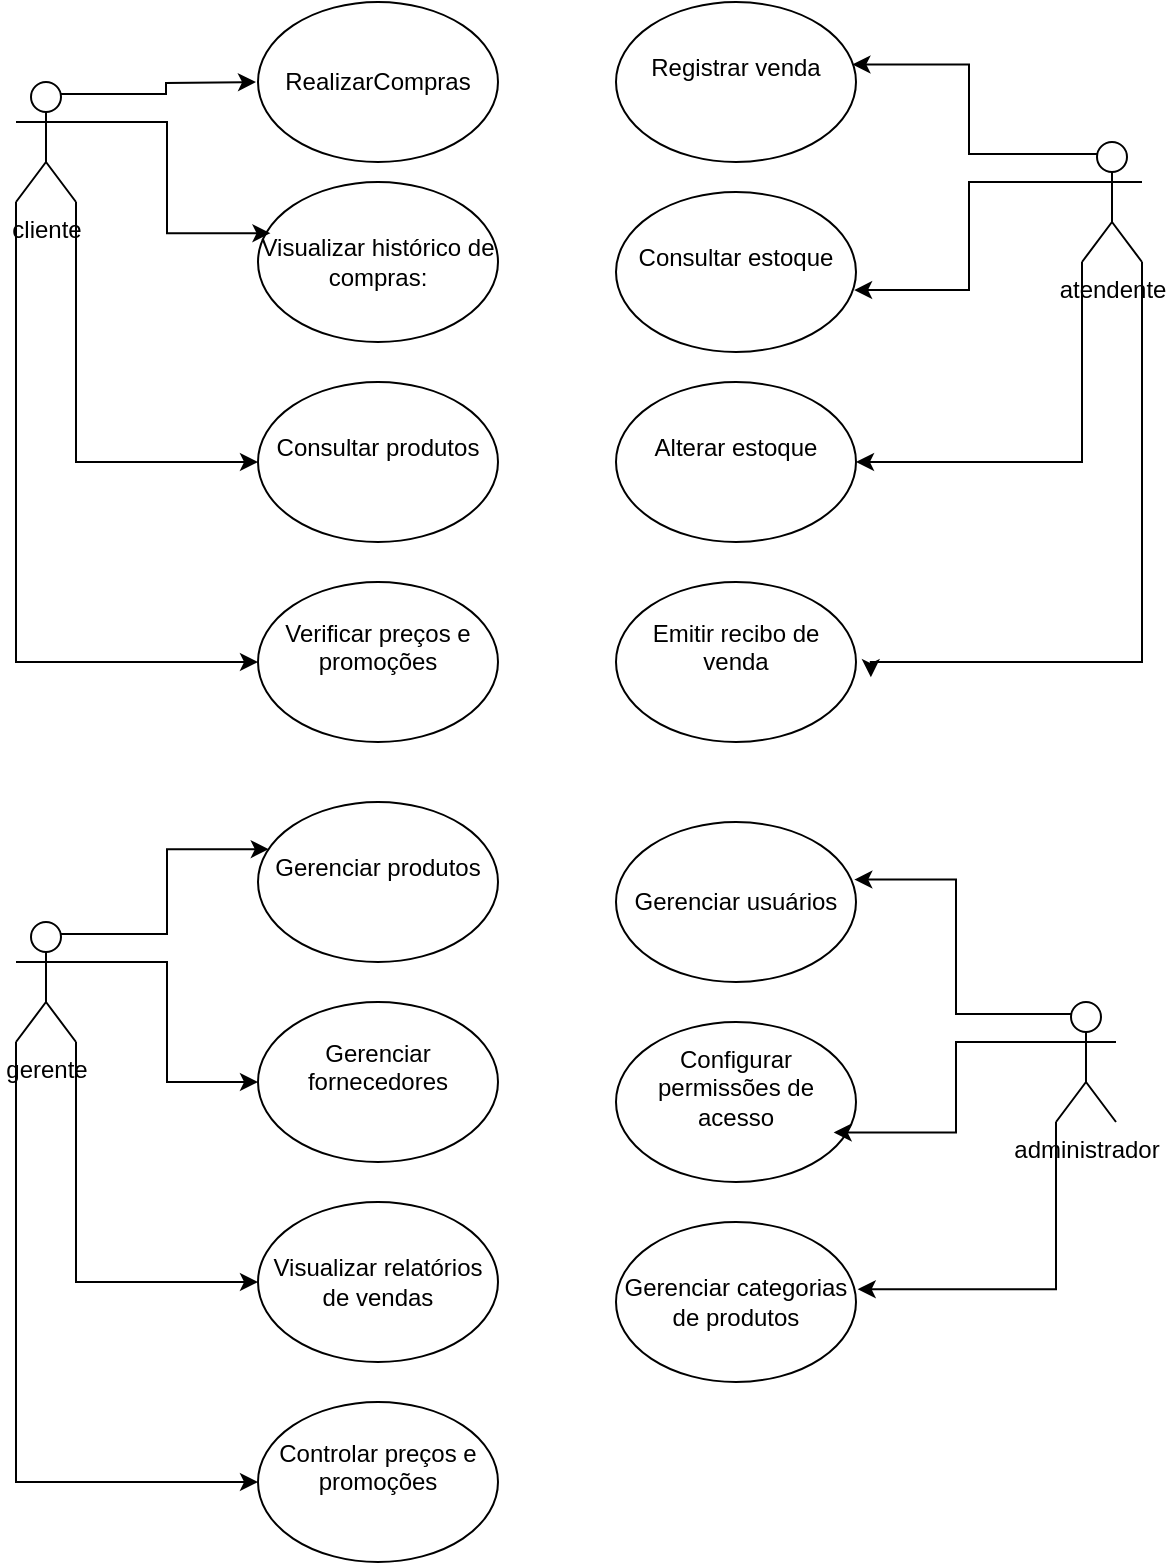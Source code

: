 <mxfile version="26.2.3">
  <diagram name="Página-1" id="ga3hB0nQK63hGSxFDddk">
    <mxGraphModel dx="1036" dy="540" grid="1" gridSize="10" guides="1" tooltips="1" connect="1" arrows="1" fold="1" page="1" pageScale="1" pageWidth="827" pageHeight="1169" math="0" shadow="0">
      <root>
        <mxCell id="0" />
        <mxCell id="1" parent="0" />
        <mxCell id="v4u8uPPfTIaffoMTpdLt-9" style="edgeStyle=orthogonalEdgeStyle;rounded=0;orthogonalLoop=1;jettySize=auto;html=1;exitX=0.75;exitY=0.1;exitDx=0;exitDy=0;exitPerimeter=0;" edge="1" parent="1" source="v4u8uPPfTIaffoMTpdLt-1">
          <mxGeometry relative="1" as="geometry">
            <mxPoint x="150" y="60" as="targetPoint" />
          </mxGeometry>
        </mxCell>
        <mxCell id="v4u8uPPfTIaffoMTpdLt-11" style="edgeStyle=orthogonalEdgeStyle;rounded=0;orthogonalLoop=1;jettySize=auto;html=1;exitX=1;exitY=1;exitDx=0;exitDy=0;exitPerimeter=0;entryX=0;entryY=0.5;entryDx=0;entryDy=0;" edge="1" parent="1" source="v4u8uPPfTIaffoMTpdLt-1" target="v4u8uPPfTIaffoMTpdLt-7">
          <mxGeometry relative="1" as="geometry" />
        </mxCell>
        <mxCell id="v4u8uPPfTIaffoMTpdLt-12" style="edgeStyle=orthogonalEdgeStyle;rounded=0;orthogonalLoop=1;jettySize=auto;html=1;exitX=0;exitY=1;exitDx=0;exitDy=0;exitPerimeter=0;entryX=0;entryY=0.5;entryDx=0;entryDy=0;" edge="1" parent="1" source="v4u8uPPfTIaffoMTpdLt-1" target="v4u8uPPfTIaffoMTpdLt-8">
          <mxGeometry relative="1" as="geometry" />
        </mxCell>
        <mxCell id="v4u8uPPfTIaffoMTpdLt-1" value="cliente" style="shape=umlActor;verticalLabelPosition=bottom;verticalAlign=top;html=1;outlineConnect=0;" vertex="1" parent="1">
          <mxGeometry x="30" y="60" width="30" height="60" as="geometry" />
        </mxCell>
        <mxCell id="v4u8uPPfTIaffoMTpdLt-19" style="edgeStyle=orthogonalEdgeStyle;rounded=0;orthogonalLoop=1;jettySize=auto;html=1;exitX=0;exitY=1;exitDx=0;exitDy=0;exitPerimeter=0;entryX=1;entryY=0.5;entryDx=0;entryDy=0;" edge="1" parent="1" source="v4u8uPPfTIaffoMTpdLt-2" target="v4u8uPPfTIaffoMTpdLt-15">
          <mxGeometry relative="1" as="geometry" />
        </mxCell>
        <mxCell id="v4u8uPPfTIaffoMTpdLt-20" style="edgeStyle=orthogonalEdgeStyle;rounded=0;orthogonalLoop=1;jettySize=auto;html=1;exitX=1;exitY=1;exitDx=0;exitDy=0;exitPerimeter=0;entryX=1.062;entryY=0.595;entryDx=0;entryDy=0;entryPerimeter=0;" edge="1" parent="1" source="v4u8uPPfTIaffoMTpdLt-2" target="v4u8uPPfTIaffoMTpdLt-16">
          <mxGeometry relative="1" as="geometry">
            <mxPoint x="452" y="350" as="targetPoint" />
            <Array as="points">
              <mxPoint x="593" y="350" />
              <mxPoint x="457" y="350" />
            </Array>
          </mxGeometry>
        </mxCell>
        <mxCell id="v4u8uPPfTIaffoMTpdLt-2" value="atendente" style="shape=umlActor;verticalLabelPosition=bottom;verticalAlign=top;html=1;outlineConnect=0;" vertex="1" parent="1">
          <mxGeometry x="563" y="90" width="30" height="60" as="geometry" />
        </mxCell>
        <mxCell id="v4u8uPPfTIaffoMTpdLt-26" style="edgeStyle=orthogonalEdgeStyle;rounded=0;orthogonalLoop=1;jettySize=auto;html=1;exitX=1;exitY=0.333;exitDx=0;exitDy=0;exitPerimeter=0;entryX=0;entryY=0.5;entryDx=0;entryDy=0;" edge="1" parent="1" source="v4u8uPPfTIaffoMTpdLt-3" target="v4u8uPPfTIaffoMTpdLt-22">
          <mxGeometry relative="1" as="geometry" />
        </mxCell>
        <mxCell id="v4u8uPPfTIaffoMTpdLt-27" style="edgeStyle=orthogonalEdgeStyle;rounded=0;orthogonalLoop=1;jettySize=auto;html=1;exitX=1;exitY=1;exitDx=0;exitDy=0;exitPerimeter=0;entryX=0;entryY=0.5;entryDx=0;entryDy=0;" edge="1" parent="1" source="v4u8uPPfTIaffoMTpdLt-3" target="v4u8uPPfTIaffoMTpdLt-23">
          <mxGeometry relative="1" as="geometry" />
        </mxCell>
        <mxCell id="v4u8uPPfTIaffoMTpdLt-28" style="edgeStyle=orthogonalEdgeStyle;rounded=0;orthogonalLoop=1;jettySize=auto;html=1;exitX=0;exitY=1;exitDx=0;exitDy=0;exitPerimeter=0;entryX=0;entryY=0.5;entryDx=0;entryDy=0;" edge="1" parent="1" source="v4u8uPPfTIaffoMTpdLt-3" target="v4u8uPPfTIaffoMTpdLt-24">
          <mxGeometry relative="1" as="geometry" />
        </mxCell>
        <mxCell id="v4u8uPPfTIaffoMTpdLt-3" value="gerente" style="shape=umlActor;verticalLabelPosition=bottom;verticalAlign=top;html=1;outlineConnect=0;" vertex="1" parent="1">
          <mxGeometry x="30" y="480" width="30" height="60" as="geometry" />
        </mxCell>
        <mxCell id="v4u8uPPfTIaffoMTpdLt-34" style="edgeStyle=orthogonalEdgeStyle;rounded=0;orthogonalLoop=1;jettySize=auto;html=1;exitX=0;exitY=1;exitDx=0;exitDy=0;exitPerimeter=0;entryX=1.007;entryY=0.42;entryDx=0;entryDy=0;entryPerimeter=0;" edge="1" parent="1" source="v4u8uPPfTIaffoMTpdLt-4" target="v4u8uPPfTIaffoMTpdLt-31">
          <mxGeometry relative="1" as="geometry" />
        </mxCell>
        <mxCell id="v4u8uPPfTIaffoMTpdLt-4" value="administrador" style="shape=umlActor;verticalLabelPosition=bottom;verticalAlign=top;html=1;outlineConnect=0;" vertex="1" parent="1">
          <mxGeometry x="550" y="520" width="30" height="60" as="geometry" />
        </mxCell>
        <mxCell id="v4u8uPPfTIaffoMTpdLt-5" value="RealizarCompras" style="ellipse;whiteSpace=wrap;html=1;" vertex="1" parent="1">
          <mxGeometry x="151" y="20" width="120" height="80" as="geometry" />
        </mxCell>
        <mxCell id="v4u8uPPfTIaffoMTpdLt-6" value="&lt;br&gt;&lt;span style=&quot;&quot; data-end=&quot;666&quot; data-start=&quot;631&quot;&gt;Visualizar histórico de compras&lt;/span&gt;:&lt;div&gt;&lt;br/&gt;&lt;/div&gt;" style="ellipse;whiteSpace=wrap;html=1;" vertex="1" parent="1">
          <mxGeometry x="151" y="110" width="120" height="80" as="geometry" />
        </mxCell>
        <mxCell id="v4u8uPPfTIaffoMTpdLt-7" value="&#xa;Consultar produtos&#xa;&#xa;" style="ellipse;whiteSpace=wrap;html=1;" vertex="1" parent="1">
          <mxGeometry x="151" y="210" width="120" height="80" as="geometry" />
        </mxCell>
        <mxCell id="v4u8uPPfTIaffoMTpdLt-8" value="&#xa;Verificar preços e promoções&#xa;&#xa;" style="ellipse;whiteSpace=wrap;html=1;" vertex="1" parent="1">
          <mxGeometry x="151" y="310" width="120" height="80" as="geometry" />
        </mxCell>
        <mxCell id="v4u8uPPfTIaffoMTpdLt-10" style="edgeStyle=orthogonalEdgeStyle;rounded=0;orthogonalLoop=1;jettySize=auto;html=1;exitX=1;exitY=0.333;exitDx=0;exitDy=0;exitPerimeter=0;entryX=0.052;entryY=0.32;entryDx=0;entryDy=0;entryPerimeter=0;" edge="1" parent="1" source="v4u8uPPfTIaffoMTpdLt-1" target="v4u8uPPfTIaffoMTpdLt-6">
          <mxGeometry relative="1" as="geometry" />
        </mxCell>
        <mxCell id="v4u8uPPfTIaffoMTpdLt-13" value="&#xa;Registrar venda&#xa;&#xa;" style="ellipse;whiteSpace=wrap;html=1;" vertex="1" parent="1">
          <mxGeometry x="330" y="20" width="120" height="80" as="geometry" />
        </mxCell>
        <mxCell id="v4u8uPPfTIaffoMTpdLt-14" value="&#xa;Consultar estoque&#xa;&#xa;" style="ellipse;whiteSpace=wrap;html=1;" vertex="1" parent="1">
          <mxGeometry x="330" y="115" width="120" height="80" as="geometry" />
        </mxCell>
        <mxCell id="v4u8uPPfTIaffoMTpdLt-15" value="&#xa;Alterar estoque&#xa;&#xa;" style="ellipse;whiteSpace=wrap;html=1;" vertex="1" parent="1">
          <mxGeometry x="330" y="210" width="120" height="80" as="geometry" />
        </mxCell>
        <mxCell id="v4u8uPPfTIaffoMTpdLt-16" value="&#xa;Emitir recibo de venda&#xa;&#xa;" style="ellipse;whiteSpace=wrap;html=1;" vertex="1" parent="1">
          <mxGeometry x="330" y="310" width="120" height="80" as="geometry" />
        </mxCell>
        <mxCell id="v4u8uPPfTIaffoMTpdLt-17" style="edgeStyle=orthogonalEdgeStyle;rounded=0;orthogonalLoop=1;jettySize=auto;html=1;exitX=0.25;exitY=0.1;exitDx=0;exitDy=0;exitPerimeter=0;entryX=0.985;entryY=0.39;entryDx=0;entryDy=0;entryPerimeter=0;" edge="1" parent="1" source="v4u8uPPfTIaffoMTpdLt-2" target="v4u8uPPfTIaffoMTpdLt-13">
          <mxGeometry relative="1" as="geometry" />
        </mxCell>
        <mxCell id="v4u8uPPfTIaffoMTpdLt-18" style="edgeStyle=orthogonalEdgeStyle;rounded=0;orthogonalLoop=1;jettySize=auto;html=1;exitX=0;exitY=0.333;exitDx=0;exitDy=0;exitPerimeter=0;entryX=0.992;entryY=0.613;entryDx=0;entryDy=0;entryPerimeter=0;" edge="1" parent="1" source="v4u8uPPfTIaffoMTpdLt-2" target="v4u8uPPfTIaffoMTpdLt-14">
          <mxGeometry relative="1" as="geometry" />
        </mxCell>
        <mxCell id="v4u8uPPfTIaffoMTpdLt-21" value="&#xa;Gerenciar produtos&#xa;&#xa;" style="ellipse;whiteSpace=wrap;html=1;" vertex="1" parent="1">
          <mxGeometry x="151" y="420" width="120" height="80" as="geometry" />
        </mxCell>
        <mxCell id="v4u8uPPfTIaffoMTpdLt-22" value="&#xa;Gerenciar fornecedores&#xa;&#xa;" style="ellipse;whiteSpace=wrap;html=1;" vertex="1" parent="1">
          <mxGeometry x="151" y="520" width="120" height="80" as="geometry" />
        </mxCell>
        <mxCell id="v4u8uPPfTIaffoMTpdLt-23" value="Visualizar relatórios de vendas" style="ellipse;whiteSpace=wrap;html=1;" vertex="1" parent="1">
          <mxGeometry x="151" y="620" width="120" height="80" as="geometry" />
        </mxCell>
        <mxCell id="v4u8uPPfTIaffoMTpdLt-24" value="&#xa;Controlar preços e promoções&#xa;&#xa;" style="ellipse;whiteSpace=wrap;html=1;" vertex="1" parent="1">
          <mxGeometry x="151" y="720" width="120" height="80" as="geometry" />
        </mxCell>
        <mxCell id="v4u8uPPfTIaffoMTpdLt-25" style="edgeStyle=orthogonalEdgeStyle;rounded=0;orthogonalLoop=1;jettySize=auto;html=1;exitX=0.75;exitY=0.1;exitDx=0;exitDy=0;exitPerimeter=0;entryX=0.045;entryY=0.295;entryDx=0;entryDy=0;entryPerimeter=0;" edge="1" parent="1" source="v4u8uPPfTIaffoMTpdLt-3" target="v4u8uPPfTIaffoMTpdLt-21">
          <mxGeometry relative="1" as="geometry" />
        </mxCell>
        <mxCell id="v4u8uPPfTIaffoMTpdLt-29" value="Gerenciar usuários" style="ellipse;whiteSpace=wrap;html=1;" vertex="1" parent="1">
          <mxGeometry x="330" y="430" width="120" height="80" as="geometry" />
        </mxCell>
        <mxCell id="v4u8uPPfTIaffoMTpdLt-30" value="&#xa;Configurar permissões de acesso&#xa;&#xa;" style="ellipse;whiteSpace=wrap;html=1;" vertex="1" parent="1">
          <mxGeometry x="330" y="530" width="120" height="80" as="geometry" />
        </mxCell>
        <mxCell id="v4u8uPPfTIaffoMTpdLt-31" value="Gerenciar categorias de produtos" style="ellipse;whiteSpace=wrap;html=1;" vertex="1" parent="1">
          <mxGeometry x="330" y="630" width="120" height="80" as="geometry" />
        </mxCell>
        <mxCell id="v4u8uPPfTIaffoMTpdLt-32" style="edgeStyle=orthogonalEdgeStyle;rounded=0;orthogonalLoop=1;jettySize=auto;html=1;exitX=0.25;exitY=0.1;exitDx=0;exitDy=0;exitPerimeter=0;entryX=0.993;entryY=0.36;entryDx=0;entryDy=0;entryPerimeter=0;" edge="1" parent="1" source="v4u8uPPfTIaffoMTpdLt-4" target="v4u8uPPfTIaffoMTpdLt-29">
          <mxGeometry relative="1" as="geometry" />
        </mxCell>
        <mxCell id="v4u8uPPfTIaffoMTpdLt-33" style="edgeStyle=orthogonalEdgeStyle;rounded=0;orthogonalLoop=1;jettySize=auto;html=1;exitX=0;exitY=0.333;exitDx=0;exitDy=0;exitPerimeter=0;entryX=0.907;entryY=0.69;entryDx=0;entryDy=0;entryPerimeter=0;" edge="1" parent="1" source="v4u8uPPfTIaffoMTpdLt-4" target="v4u8uPPfTIaffoMTpdLt-30">
          <mxGeometry relative="1" as="geometry" />
        </mxCell>
      </root>
    </mxGraphModel>
  </diagram>
</mxfile>
